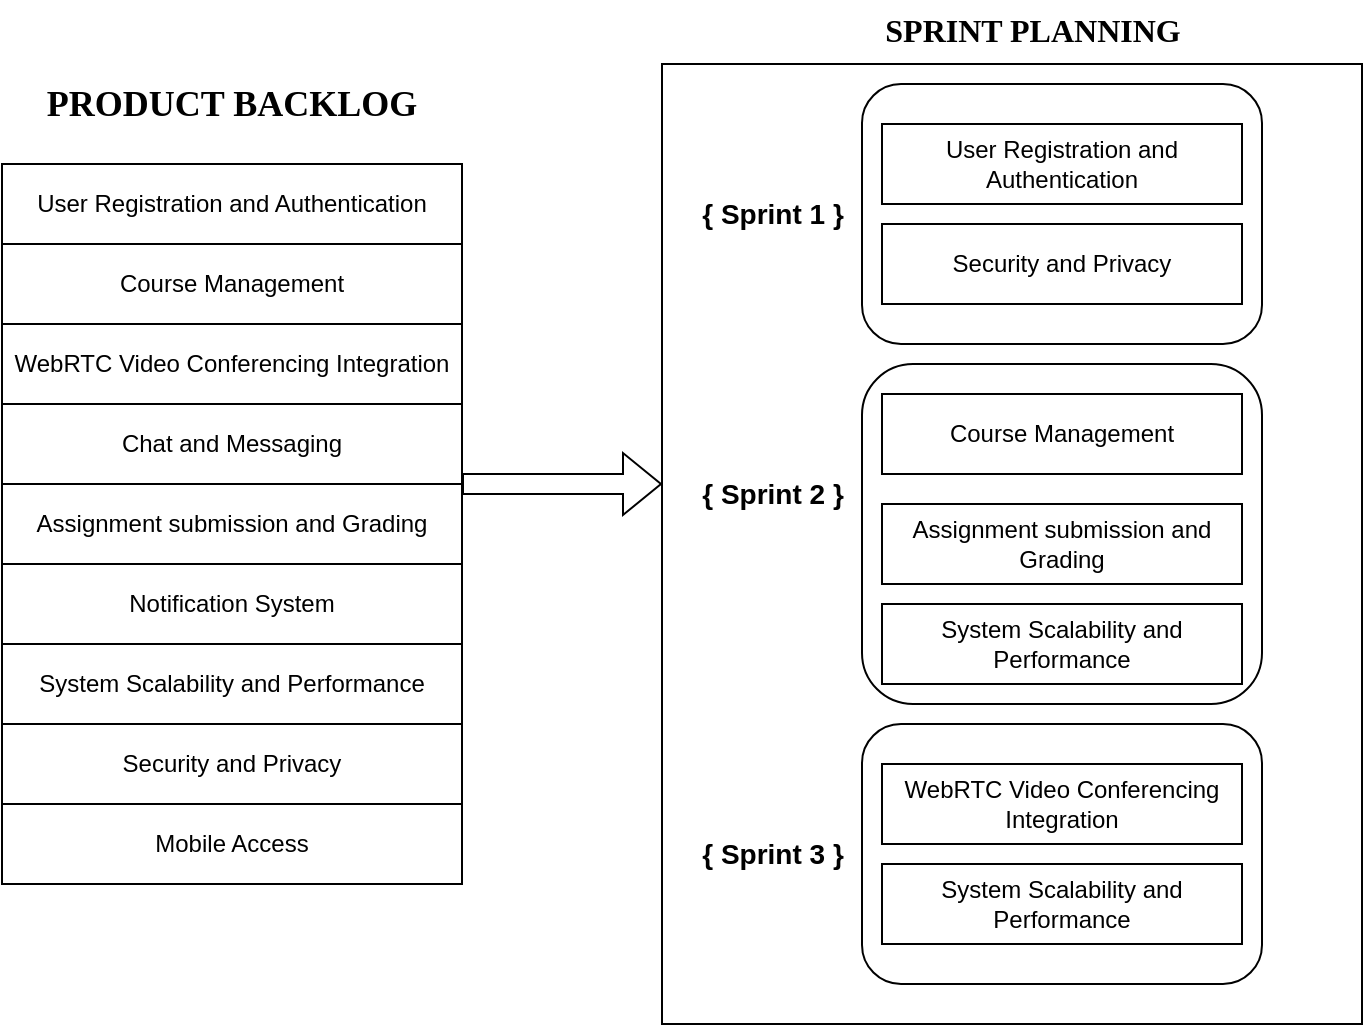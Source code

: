 <mxfile version="24.5.1" type="device">
  <diagram name="Page-1" id="uAdB7FyLzO1YD-RBnfzG">
    <mxGraphModel dx="1416" dy="827" grid="0" gridSize="10" guides="1" tooltips="1" connect="1" arrows="1" fold="1" page="1" pageScale="1" pageWidth="850" pageHeight="1100" math="0" shadow="0">
      <root>
        <mxCell id="0" />
        <mxCell id="1" parent="0" />
        <mxCell id="gvZbPJzS_C0yxOW3h-49-41" value="" style="rounded=0;whiteSpace=wrap;html=1;" parent="1" vertex="1">
          <mxGeometry x="380" y="160" width="350" height="480" as="geometry" />
        </mxCell>
        <mxCell id="gvZbPJzS_C0yxOW3h-49-1" value="" style="rounded=0;whiteSpace=wrap;html=1;" parent="1" vertex="1">
          <mxGeometry x="50" y="210" width="230" height="350" as="geometry" />
        </mxCell>
        <mxCell id="gvZbPJzS_C0yxOW3h-49-2" value="User Registration and Authentication" style="rounded=0;whiteSpace=wrap;html=1;" parent="1" vertex="1">
          <mxGeometry x="50" y="210" width="230" height="40" as="geometry" />
        </mxCell>
        <mxCell id="gvZbPJzS_C0yxOW3h-49-3" value="Course Management" style="rounded=0;whiteSpace=wrap;html=1;" parent="1" vertex="1">
          <mxGeometry x="50" y="250" width="230" height="40" as="geometry" />
        </mxCell>
        <mxCell id="gvZbPJzS_C0yxOW3h-49-4" value="WebRTC Video Conferencing Integration" style="rounded=0;whiteSpace=wrap;html=1;" parent="1" vertex="1">
          <mxGeometry x="50" y="290" width="230" height="40" as="geometry" />
        </mxCell>
        <mxCell id="gvZbPJzS_C0yxOW3h-49-5" value="Chat and Messaging" style="rounded=0;whiteSpace=wrap;html=1;" parent="1" vertex="1">
          <mxGeometry x="50" y="330" width="230" height="40" as="geometry" />
        </mxCell>
        <mxCell id="gvZbPJzS_C0yxOW3h-49-6" value="Assignment submission and Grading" style="rounded=0;whiteSpace=wrap;html=1;" parent="1" vertex="1">
          <mxGeometry x="50" y="370" width="230" height="40" as="geometry" />
        </mxCell>
        <mxCell id="gvZbPJzS_C0yxOW3h-49-7" value="Notification System" style="rounded=0;whiteSpace=wrap;html=1;" parent="1" vertex="1">
          <mxGeometry x="50" y="410" width="230" height="40" as="geometry" />
        </mxCell>
        <mxCell id="gvZbPJzS_C0yxOW3h-49-8" value="System Scalability and Performance" style="rounded=0;whiteSpace=wrap;html=1;" parent="1" vertex="1">
          <mxGeometry x="50" y="450" width="230" height="40" as="geometry" />
        </mxCell>
        <mxCell id="gvZbPJzS_C0yxOW3h-49-9" value="Security and Privacy" style="rounded=0;whiteSpace=wrap;html=1;" parent="1" vertex="1">
          <mxGeometry x="50" y="490" width="230" height="40" as="geometry" />
        </mxCell>
        <mxCell id="gvZbPJzS_C0yxOW3h-49-10" value="Mobile Access" style="rounded=0;whiteSpace=wrap;html=1;" parent="1" vertex="1">
          <mxGeometry x="50" y="530" width="230" height="40" as="geometry" />
        </mxCell>
        <mxCell id="gvZbPJzS_C0yxOW3h-49-11" value="PRODUCT BACKLOG" style="text;html=1;align=center;verticalAlign=middle;whiteSpace=wrap;rounded=0;fontStyle=1;fontFamily=Times New Roman;fontSize=18;labelBackgroundColor=none;" parent="1" vertex="1">
          <mxGeometry x="55" y="160" width="220" height="40" as="geometry" />
        </mxCell>
        <mxCell id="gvZbPJzS_C0yxOW3h-49-13" value="" style="rounded=1;whiteSpace=wrap;html=1;" parent="1" vertex="1">
          <mxGeometry x="480" y="170" width="200" height="130" as="geometry" />
        </mxCell>
        <mxCell id="gvZbPJzS_C0yxOW3h-49-16" value="&lt;b&gt;&lt;font style=&quot;font-size: 14px;&quot;&gt;{ Sprint 1 }&lt;/font&gt;&lt;/b&gt;" style="text;html=1;align=center;verticalAlign=middle;resizable=0;points=[];autosize=1;strokeColor=none;fillColor=none;" parent="1" vertex="1">
          <mxGeometry x="390" y="220" width="90" height="30" as="geometry" />
        </mxCell>
        <mxCell id="gvZbPJzS_C0yxOW3h-49-17" value="User Registration and Authentication" style="rounded=0;whiteSpace=wrap;html=1;" parent="1" vertex="1">
          <mxGeometry x="490" y="190" width="180" height="40" as="geometry" />
        </mxCell>
        <mxCell id="gvZbPJzS_C0yxOW3h-49-18" value="Security and Privacy" style="rounded=0;whiteSpace=wrap;html=1;" parent="1" vertex="1">
          <mxGeometry x="490" y="240" width="180" height="40" as="geometry" />
        </mxCell>
        <mxCell id="gvZbPJzS_C0yxOW3h-49-19" value="" style="rounded=1;whiteSpace=wrap;html=1;" parent="1" vertex="1">
          <mxGeometry x="480" y="310" width="200" height="170" as="geometry" />
        </mxCell>
        <mxCell id="gvZbPJzS_C0yxOW3h-49-20" value="&lt;b&gt;&lt;font style=&quot;font-size: 14px;&quot;&gt;{ Sprint 2 }&lt;/font&gt;&lt;/b&gt;" style="text;html=1;align=center;verticalAlign=middle;resizable=0;points=[];autosize=1;strokeColor=none;fillColor=none;" parent="1" vertex="1">
          <mxGeometry x="390" y="360" width="90" height="30" as="geometry" />
        </mxCell>
        <mxCell id="gvZbPJzS_C0yxOW3h-49-23" value="Course Management" style="rounded=0;whiteSpace=wrap;html=1;" parent="1" vertex="1">
          <mxGeometry x="490" y="325" width="180" height="40" as="geometry" />
        </mxCell>
        <mxCell id="gvZbPJzS_C0yxOW3h-49-24" value="Assignment submission and Grading" style="rounded=0;whiteSpace=wrap;html=1;" parent="1" vertex="1">
          <mxGeometry x="490" y="380" width="180" height="40" as="geometry" />
        </mxCell>
        <mxCell id="gvZbPJzS_C0yxOW3h-49-33" value="" style="rounded=1;whiteSpace=wrap;html=1;" parent="1" vertex="1">
          <mxGeometry x="480" y="490" width="200" height="130" as="geometry" />
        </mxCell>
        <mxCell id="gvZbPJzS_C0yxOW3h-49-34" value="&lt;b&gt;&lt;font style=&quot;font-size: 14px;&quot;&gt;{ Sprint 3 }&lt;/font&gt;&lt;/b&gt;" style="text;html=1;align=center;verticalAlign=middle;resizable=0;points=[];autosize=1;strokeColor=none;fillColor=none;" parent="1" vertex="1">
          <mxGeometry x="390" y="540" width="90" height="30" as="geometry" />
        </mxCell>
        <mxCell id="gvZbPJzS_C0yxOW3h-49-37" value="WebRTC Video Conferencing Integration" style="rounded=0;whiteSpace=wrap;html=1;" parent="1" vertex="1">
          <mxGeometry x="490" y="510" width="180" height="40" as="geometry" />
        </mxCell>
        <mxCell id="gvZbPJzS_C0yxOW3h-49-38" value="System Scalability and Performance" style="rounded=0;whiteSpace=wrap;html=1;" parent="1" vertex="1">
          <mxGeometry x="490" y="560" width="180" height="40" as="geometry" />
        </mxCell>
        <mxCell id="gvZbPJzS_C0yxOW3h-49-39" value="System Scalability and Performance" style="rounded=0;whiteSpace=wrap;html=1;" parent="1" vertex="1">
          <mxGeometry x="490" y="430" width="180" height="40" as="geometry" />
        </mxCell>
        <mxCell id="gvZbPJzS_C0yxOW3h-49-42" value="" style="shape=flexArrow;endArrow=classic;html=1;rounded=0;exitX=1;exitY=0;exitDx=0;exitDy=0;" parent="1" source="gvZbPJzS_C0yxOW3h-49-6" edge="1">
          <mxGeometry width="50" height="50" relative="1" as="geometry">
            <mxPoint x="400" y="390" as="sourcePoint" />
            <mxPoint x="380" y="370" as="targetPoint" />
          </mxGeometry>
        </mxCell>
        <mxCell id="gvZbPJzS_C0yxOW3h-49-43" value="&lt;font face=&quot;Times New Roman&quot; style=&quot;font-size: 16px;&quot;&gt;&lt;b&gt;SPRINT PLANNING&lt;/b&gt;&lt;/font&gt;" style="text;html=1;align=center;verticalAlign=middle;resizable=0;points=[];autosize=1;strokeColor=none;fillColor=none;" parent="1" vertex="1">
          <mxGeometry x="480" y="128" width="170" height="30" as="geometry" />
        </mxCell>
      </root>
    </mxGraphModel>
  </diagram>
</mxfile>

